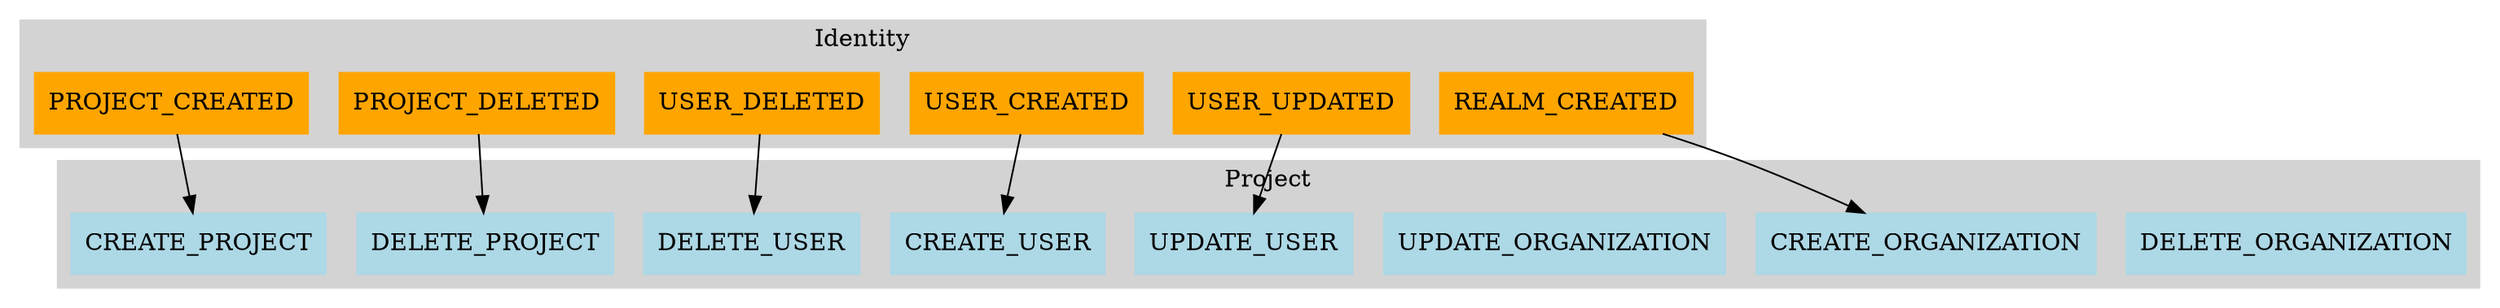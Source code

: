 digraph G {

subgraph cluster0 {
	label="Project";
	style=filled;
	color=lightgrey;
	node [shape=box,style=filled];
	projectCommandIdDELETE_ORGANIZATION [label=DELETE_ORGANIZATION, color=lightBlue];
	projectCommandIdDELETE_ORGANIZATION;
	projectCommandIdCREATE_ORGANIZATION [label=CREATE_ORGANIZATION, color=lightBlue];
	projectCommandIdCREATE_ORGANIZATION;
	projectCommandIdUPDATE_ORGANIZATION [label=UPDATE_ORGANIZATION, color=lightBlue];
	projectCommandIdUPDATE_ORGANIZATION;
	projectCommandIdUPDATE_USER [label=UPDATE_USER, color=lightBlue];
	projectCommandIdUPDATE_USER;
	projectCommandIdCREATE_USER [label=CREATE_USER, color=lightBlue];
	projectCommandIdCREATE_USER;
	projectCommandIdDELETE_USER [label=DELETE_USER, color=lightBlue];
	projectCommandIdDELETE_USER;
	projectCommandIdDELETE_PROJECT [label=DELETE_PROJECT, color=lightBlue];
	projectCommandIdDELETE_PROJECT;
	projectCommandIdCREATE_PROJECT [label=CREATE_PROJECT, color=lightBlue];
	projectCommandIdCREATE_PROJECT;
}

subgraph cluster1 {
	label="Identity";
	style=filled;
	color=lightgrey;
	node [shape=box,style=filled];
	identityEventIdUSER_CREATED [label=USER_CREATED, color=orange];
	identityEventIdUSER_CREATED;
	identityEventIdUSER_DELETED [label=USER_DELETED, color=orange];
	identityEventIdUSER_DELETED;
	identityEventIdUSER_UPDATED [label=USER_UPDATED, color=orange];
	identityEventIdUSER_UPDATED;
	identityEventIdPROJECT_DELETED [label=PROJECT_DELETED, color=orange];
	identityEventIdPROJECT_DELETED;
	identityEventIdPROJECT_CREATED [label=PROJECT_CREATED, color=orange];
	identityEventIdPROJECT_CREATED;
	identityEventIdREALM_CREATED [label=REALM_CREATED, color=orange];
	identityEventIdREALM_CREATED;
}

identityEventIdUSER_CREATED->projectCommandIdCREATE_USER;
identityEventIdUSER_DELETED->projectCommandIdDELETE_USER;
identityEventIdUSER_UPDATED->projectCommandIdUPDATE_USER;
identityEventIdPROJECT_DELETED->projectCommandIdDELETE_PROJECT;
identityEventIdPROJECT_CREATED->projectCommandIdCREATE_PROJECT;
identityEventIdREALM_CREATED->projectCommandIdCREATE_ORGANIZATION;
}